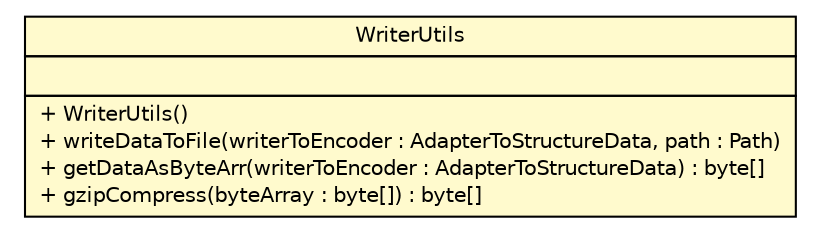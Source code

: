 #!/usr/local/bin/dot
#
# Class diagram 
# Generated by UMLGraph version R5_6 (http://www.umlgraph.org/)
#

digraph G {
	edge [fontname="Helvetica",fontsize=10,labelfontname="Helvetica",labelfontsize=10];
	node [fontname="Helvetica",fontsize=10,shape=plaintext];
	nodesep=0.25;
	ranksep=0.5;
	// org.rcsb.mmtf.encoder.WriterUtils
	c1504 [label=<<table title="org.rcsb.mmtf.encoder.WriterUtils" border="0" cellborder="1" cellspacing="0" cellpadding="2" port="p" bgcolor="lemonChiffon" href="./WriterUtils.html">
		<tr><td><table border="0" cellspacing="0" cellpadding="1">
<tr><td align="center" balign="center"> WriterUtils </td></tr>
		</table></td></tr>
		<tr><td><table border="0" cellspacing="0" cellpadding="1">
<tr><td align="left" balign="left">  </td></tr>
		</table></td></tr>
		<tr><td><table border="0" cellspacing="0" cellpadding="1">
<tr><td align="left" balign="left"> + WriterUtils() </td></tr>
<tr><td align="left" balign="left"> + writeDataToFile(writerToEncoder : AdapterToStructureData, path : Path) </td></tr>
<tr><td align="left" balign="left"> + getDataAsByteArr(writerToEncoder : AdapterToStructureData) : byte[] </td></tr>
<tr><td align="left" balign="left"> + gzipCompress(byteArray : byte[]) : byte[] </td></tr>
		</table></td></tr>
		</table>>, URL="./WriterUtils.html", fontname="Helvetica", fontcolor="black", fontsize=10.0];
}

